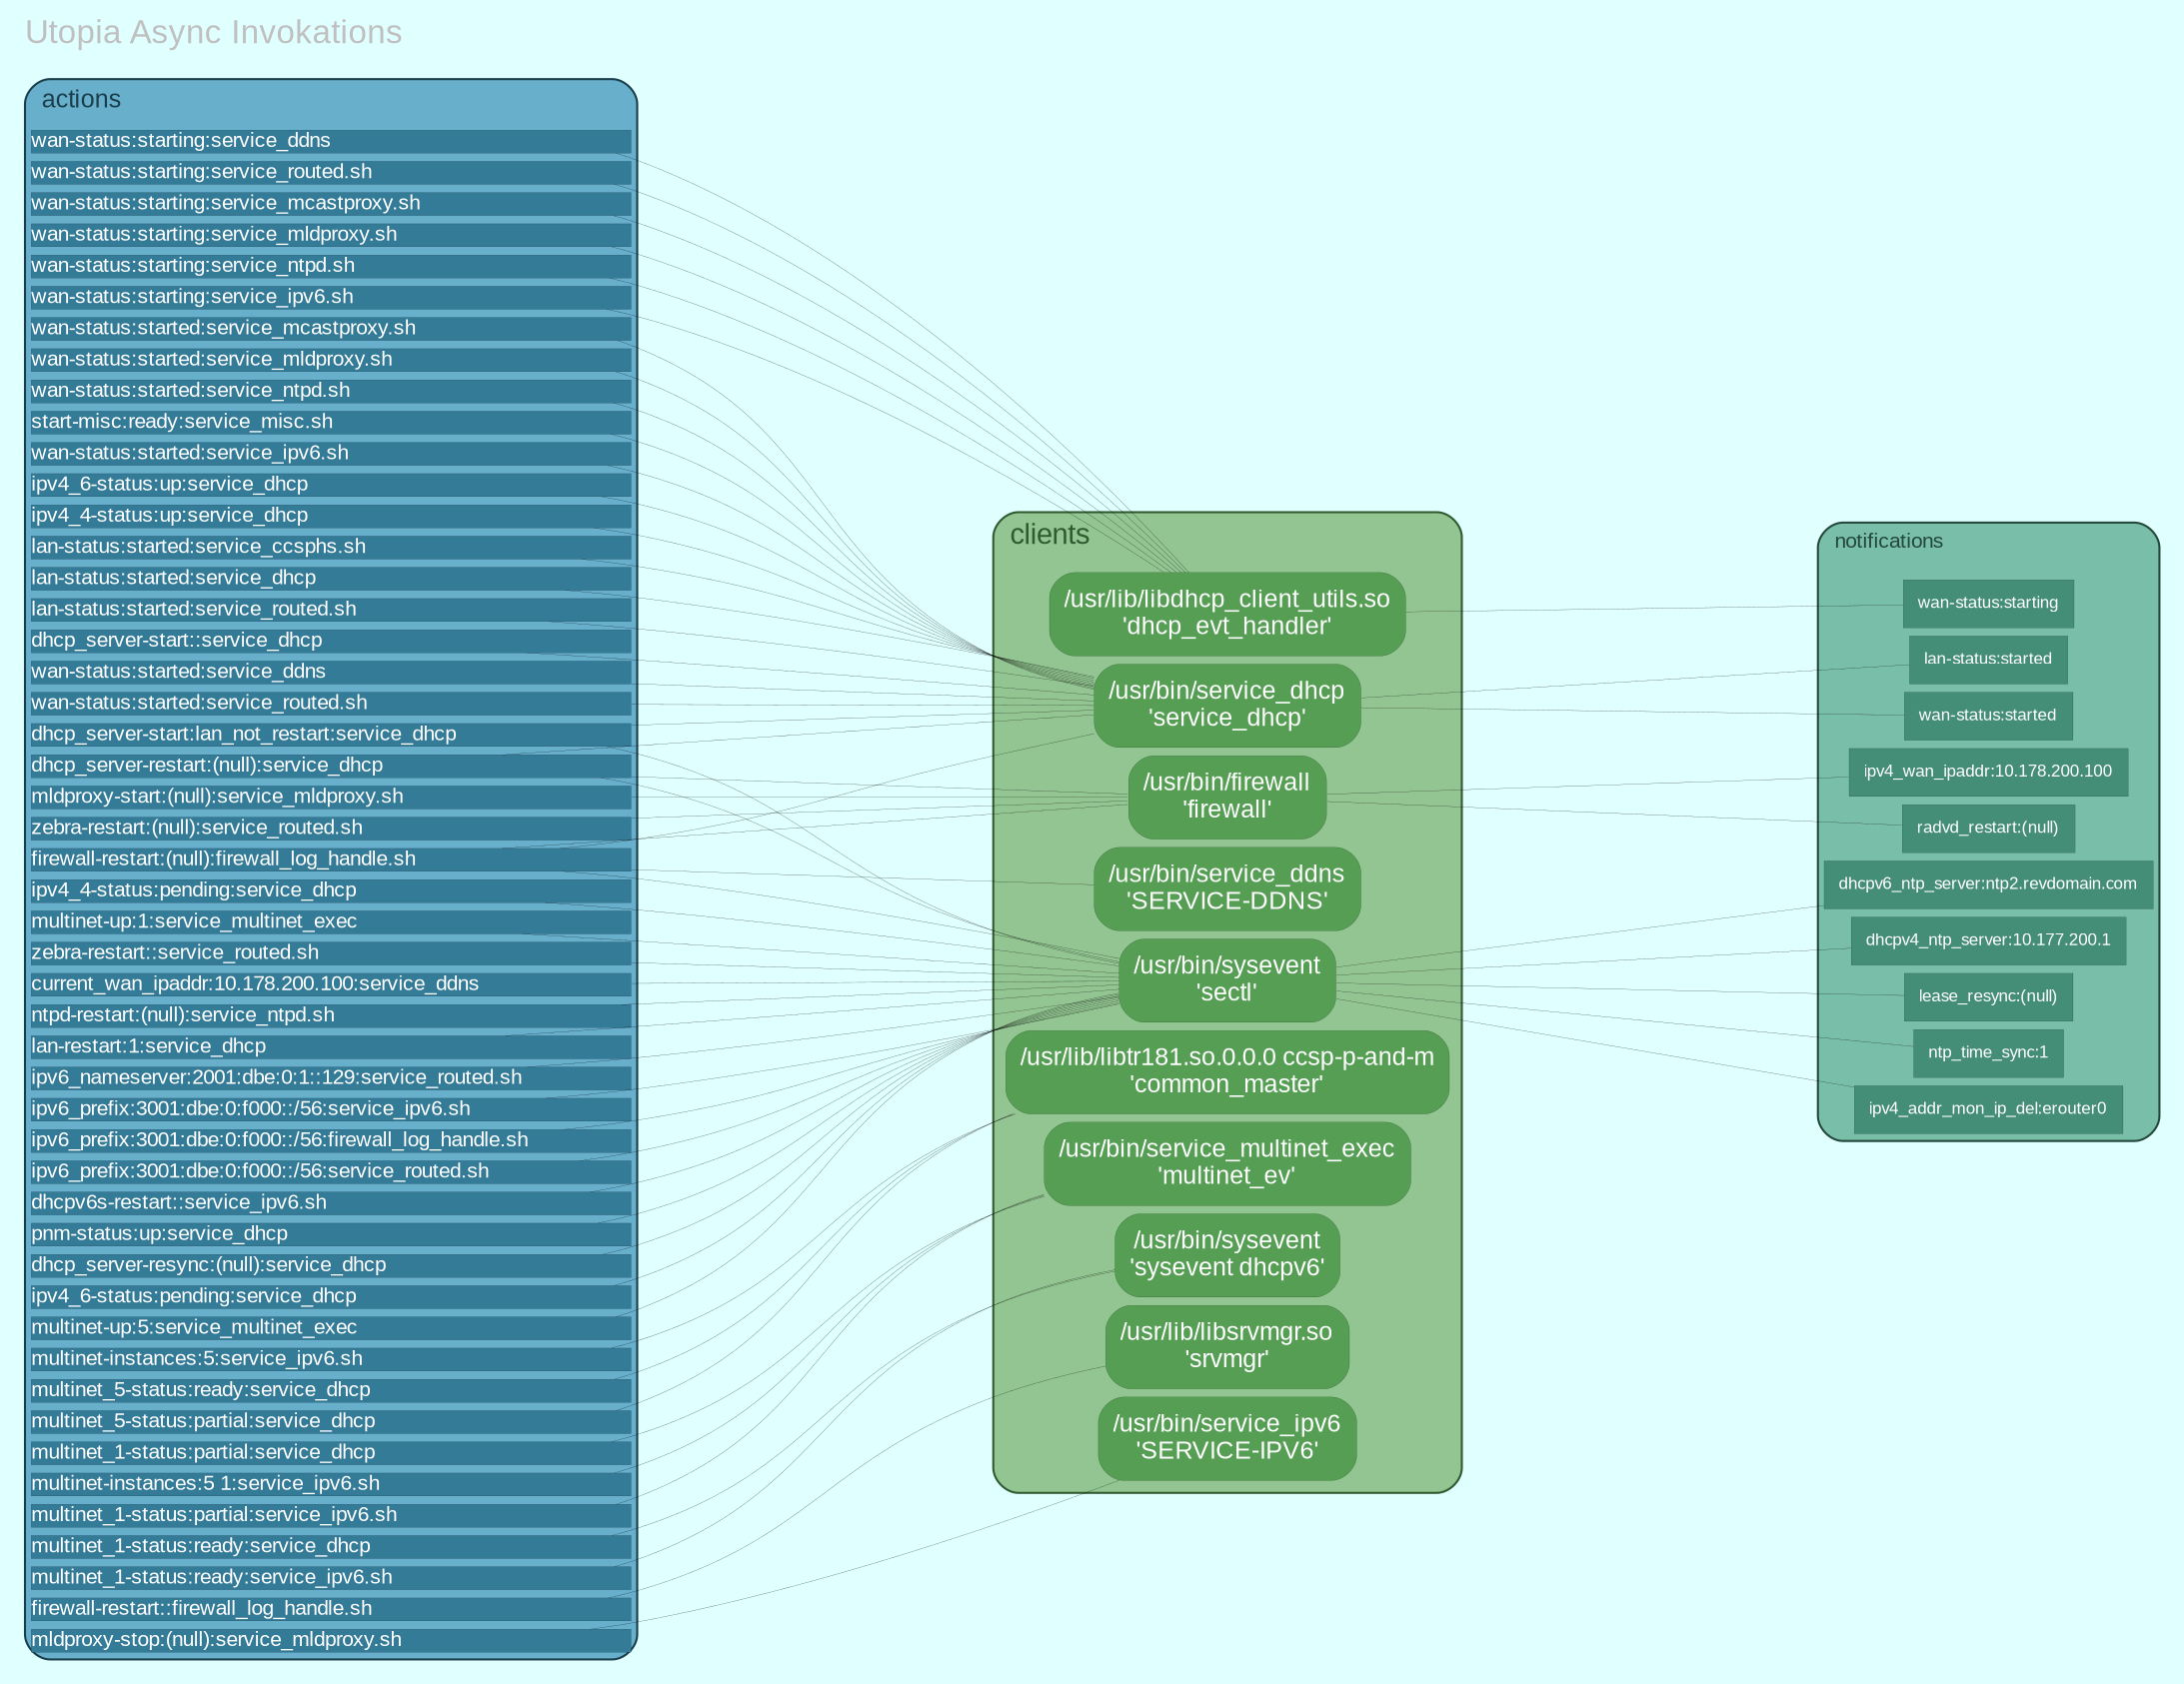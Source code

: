 digraph {
bgcolor=lightcyan
rankdir=LR
nodesep="0.05"
ranksep="2.5"
fontname="Arial"; fontsize=16; fontcolor=grey
label="Utopia Async Invokations"
labelloc=top
labeljust="l"
edge [color=black arrowsize=0.5 penwidth=0.1]
subgraph cluster_f37bd2f66651e7d46f6d38440f2bc5dd {
margin=3;
penwidth=1.0;
fillcolor="#79BEA8";
color="#23483C";
fontcolor="#23483C";
fontsize=10;
node[fontname="Arial" height=0 margin="0.1" penwidth=0.1];
label="notifications\l";
style="filled, rounded";
_fac04ca68a48af91f0290001604a2463 [label="" shape=plaintext style=invisible]
_b1e5fdb8fa8aa3b5d01f1e6d39594324 [label="lan-status:started\l" fontsize=8 style="filled" width="0" shape="box" fillcolor="#448D76" color="#093426" fontcolor="white" tooltip="" URL=""]
_b1e5fdb8fa8aa3b5d01f1e6d39594324 [label="lan-status:started\l" fontsize=8 style="filled" width="0" shape="box" fillcolor="#448D76" color="#093426" fontcolor="white" tooltip="" URL=""]
_e1937a0febe52ea6ca07fad7800ee472 [label="wan-status:starting\l" fontsize=8 style="filled" width="0" shape="box" fillcolor="#448D76" color="#093426" fontcolor="white" tooltip="" URL=""]
_e1937a0febe52ea6ca07fad7800ee472 [label="wan-status:starting\l" fontsize=8 style="filled" width="0" shape="box" fillcolor="#448D76" color="#093426" fontcolor="white" tooltip="" URL=""]
_e1937a0febe52ea6ca07fad7800ee472 [label="wan-status:starting\l" fontsize=8 style="filled" width="0" shape="box" fillcolor="#448D76" color="#093426" fontcolor="white" tooltip="" URL=""]
_e1937a0febe52ea6ca07fad7800ee472 [label="wan-status:starting\l" fontsize=8 style="filled" width="0" shape="box" fillcolor="#448D76" color="#093426" fontcolor="white" tooltip="" URL=""]
_c46119433872ea05b77114b5889e4d1b [label="dhcpv6_ntp_server:ntp2.revdomain.com\l" fontsize=8 style="filled" width="0" shape="box" fillcolor="#448D76" color="#093426" fontcolor="white" tooltip="" URL=""]
_c46119433872ea05b77114b5889e4d1b [label="dhcpv6_ntp_server:ntp2.revdomain.com\l" fontsize=8 style="filled" width="0" shape="box" fillcolor="#448D76" color="#093426" fontcolor="white" tooltip="" URL=""]
_b353c100c7d9d88b52eb5f35501679d6 [label="wan-status:started\l" fontsize=8 style="filled" width="0" shape="box" fillcolor="#448D76" color="#093426" fontcolor="white" tooltip="" URL=""]
_b353c100c7d9d88b52eb5f35501679d6 [label="wan-status:started\l" fontsize=8 style="filled" width="0" shape="box" fillcolor="#448D76" color="#093426" fontcolor="white" tooltip="" URL=""]
_b353c100c7d9d88b52eb5f35501679d6 [label="wan-status:started\l" fontsize=8 style="filled" width="0" shape="box" fillcolor="#448D76" color="#093426" fontcolor="white" tooltip="" URL=""]
_b353c100c7d9d88b52eb5f35501679d6 [label="wan-status:started\l" fontsize=8 style="filled" width="0" shape="box" fillcolor="#448D76" color="#093426" fontcolor="white" tooltip="" URL=""]
_42e8f4113e0d9dae059863857e86027c [label="radvd_restart:(null)\l" fontsize=8 style="filled" width="0" shape="box" fillcolor="#448D76" color="#093426" fontcolor="white" tooltip="" URL=""]
_42e8f4113e0d9dae059863857e86027c [label="radvd_restart:(null)\l" fontsize=8 style="filled" width="0" shape="box" fillcolor="#448D76" color="#093426" fontcolor="white" tooltip="" URL=""]
_7943d9962c734e9cad1efd82b7aba27d [label="ipv4_wan_ipaddr:10.178.200.100\l" fontsize=8 style="filled" width="0" shape="box" fillcolor="#448D76" color="#093426" fontcolor="white" tooltip="" URL=""]
_7943d9962c734e9cad1efd82b7aba27d [label="ipv4_wan_ipaddr:10.178.200.100\l" fontsize=8 style="filled" width="0" shape="box" fillcolor="#448D76" color="#093426" fontcolor="white" tooltip="" URL=""]
_626dde08eb05f6dfd3650a9c294768b2 [label="ipv4_addr_mon_ip_del:erouter0\l" fontsize=8 style="filled" width="0" shape="box" fillcolor="#448D76" color="#093426" fontcolor="white" tooltip="" URL=""]
_626dde08eb05f6dfd3650a9c294768b2 [label="ipv4_addr_mon_ip_del:erouter0\l" fontsize=8 style="filled" width="0" shape="box" fillcolor="#448D76" color="#093426" fontcolor="white" tooltip="" URL=""]
_34cfd37bdd4d86876a5b95b75cb6a530 [label="dhcpv4_ntp_server:10.177.200.1\l" fontsize=8 style="filled" width="0" shape="box" fillcolor="#448D76" color="#093426" fontcolor="white" tooltip="" URL=""]
_34cfd37bdd4d86876a5b95b75cb6a530 [label="dhcpv4_ntp_server:10.177.200.1\l" fontsize=8 style="filled" width="0" shape="box" fillcolor="#448D76" color="#093426" fontcolor="white" tooltip="" URL=""]
_eb005f4e735e49f7ee9ad081ce15c349 [label="lease_resync:(null)\l" fontsize=8 style="filled" width="0" shape="box" fillcolor="#448D76" color="#093426" fontcolor="white" tooltip="" URL=""]
_eb005f4e735e49f7ee9ad081ce15c349 [label="lease_resync:(null)\l" fontsize=8 style="filled" width="0" shape="box" fillcolor="#448D76" color="#093426" fontcolor="white" tooltip="" URL=""]
_eb005f4e735e49f7ee9ad081ce15c349 [label="lease_resync:(null)\l" fontsize=8 style="filled" width="0" shape="box" fillcolor="#448D76" color="#093426" fontcolor="white" tooltip="" URL=""]
_eb005f4e735e49f7ee9ad081ce15c349 [label="lease_resync:(null)\l" fontsize=8 style="filled" width="0" shape="box" fillcolor="#448D76" color="#093426" fontcolor="white" tooltip="" URL=""]
_eb005f4e735e49f7ee9ad081ce15c349 [label="lease_resync:(null)\l" fontsize=8 style="filled" width="0" shape="box" fillcolor="#448D76" color="#093426" fontcolor="white" tooltip="" URL=""]
_eb005f4e735e49f7ee9ad081ce15c349 [label="lease_resync:(null)\l" fontsize=8 style="filled" width="0" shape="box" fillcolor="#448D76" color="#093426" fontcolor="white" tooltip="" URL=""]
_eb005f4e735e49f7ee9ad081ce15c349 [label="lease_resync:(null)\l" fontsize=8 style="filled" width="0" shape="box" fillcolor="#448D76" color="#093426" fontcolor="white" tooltip="" URL=""]
_eb005f4e735e49f7ee9ad081ce15c349 [label="lease_resync:(null)\l" fontsize=8 style="filled" width="0" shape="box" fillcolor="#448D76" color="#093426" fontcolor="white" tooltip="" URL=""]
_eb005f4e735e49f7ee9ad081ce15c349 [label="lease_resync:(null)\l" fontsize=8 style="filled" width="0" shape="box" fillcolor="#448D76" color="#093426" fontcolor="white" tooltip="" URL=""]
_eb005f4e735e49f7ee9ad081ce15c349 [label="lease_resync:(null)\l" fontsize=8 style="filled" width="0" shape="box" fillcolor="#448D76" color="#093426" fontcolor="white" tooltip="" URL=""]
_eb005f4e735e49f7ee9ad081ce15c349 [label="lease_resync:(null)\l" fontsize=8 style="filled" width="0" shape="box" fillcolor="#448D76" color="#093426" fontcolor="white" tooltip="" URL=""]
_eb005f4e735e49f7ee9ad081ce15c349 [label="lease_resync:(null)\l" fontsize=8 style="filled" width="0" shape="box" fillcolor="#448D76" color="#093426" fontcolor="white" tooltip="" URL=""]
_43e52ba5c20f9d619826ca8492d1b0d1 [label="ntp_time_sync:1\l" fontsize=8 style="filled" width="0" shape="box" fillcolor="#448D76" color="#093426" fontcolor="white" tooltip="" URL=""]
_43e52ba5c20f9d619826ca8492d1b0d1 [label="ntp_time_sync:1\l" fontsize=8 style="filled" width="0" shape="box" fillcolor="#448D76" color="#093426" fontcolor="white" tooltip="" URL=""]
}
subgraph cluster_fac04ca68a48af91f0290001604a2463 {
margin=6;
penwidth=1.0;
fillcolor="#92C591";
color="#305A30";
fontcolor="#305A30";
fontsize=14;
node[fontname="Arial" height=0 margin="0.1" penwidth=0.1];
label="clients\l";
style="filled, rounded";
_fac04ca68a48af91f0290001604a2463 [label="" shape=plaintext style=invisible]
_d8b331abc3de4eadb9f080a5a0278e9f [label="/usr/bin/service_dhcp
'service_dhcp'" fontsize=12 style="filled,rounded" width="0" shape="box" fillcolor="#559E54" color="#0A3409" fontcolor="white" tooltip="" URL=""]
_4832b8934581ad9d8d499bf49acadbcf [label="/usr/lib/libdhcp_client_utils.so
'dhcp_evt_handler'" fontsize=12 style="filled,rounded" width="0" shape="box" fillcolor="#559E54" color="#0A3409" fontcolor="white" tooltip="" URL=""]
_5309a5e663f34a4bd54178ec47889544 [label="/usr/bin/sysevent
'sectl'" fontsize=12 style="filled,rounded" width="0" shape="box" fillcolor="#559E54" color="#0A3409" fontcolor="white" tooltip="" URL=""]
_0b384a36abe12ef81c212e53c972569a [label="/usr/bin/firewall
'firewall'" fontsize=12 style="filled,rounded" width="0" shape="box" fillcolor="#559E54" color="#0A3409" fontcolor="white" tooltip="" URL=""]
_eaa0229dab7f1d3dcfc51c439957fc5f [label="/usr/lib/libtr181.so.0.0.0 ccsp-p-and-m
'common_master'" fontsize=12 style="filled,rounded" width="0" shape="box" fillcolor="#559E54" color="#0A3409" fontcolor="white" tooltip="" URL=""]
_fe57a2f6d42c44380232bb74bfca0248 [label="/usr/bin/service_multinet_exec
'multinet_ev'" fontsize=12 style="filled,rounded" width="0" shape="box" fillcolor="#559E54" color="#0A3409" fontcolor="white" tooltip="" URL=""]
_df0c5b8efabcfbbdf3cc83dc81d05bfa [label="/usr/bin/sysevent
'sysevent dhcpv6'" fontsize=12 style="filled,rounded" width="0" shape="box" fillcolor="#559E54" color="#0A3409" fontcolor="white" tooltip="" URL=""]
_5a866a3c20430e95efea4e114b9810aa [label="/usr/lib/libsrvmgr.so
'srvmgr'" fontsize=12 style="filled,rounded" width="0" shape="box" fillcolor="#559E54" color="#0A3409" fontcolor="white" tooltip="" URL=""]
_6eb51fc3b0463c5722d44d93c4932914 [label="/usr/bin/service_ipv6
'SERVICE-IPV6'" fontsize=12 style="filled,rounded" width="0" shape="box" fillcolor="#559E54" color="#0A3409" fontcolor="white" tooltip="" URL=""]
_21980215d51c34f409119a0ee393ed45 [label="/usr/bin/service_ddns
'SERVICE-DDNS'" fontsize=12 style="filled,rounded" width="0" shape="box" fillcolor="#559E54" color="#0A3409" fontcolor="white" tooltip="" URL=""]
}
subgraph cluster_ebb67a4271abe715344471b0f16321f6 {
margin=3;
penwidth=1.0;
fillcolor="#67AFCB";
color="#1A3E4C";
fontcolor="#1A3E4C";
fontsize=12;
node[fontname="Arial" height=0 margin=0 penwidth=0.1];
label="actions\l";
style="filled,rounded";
_fac04ca68a48af91f0290001604a2463 [label="" shape=plaintext style=invisible]
_454972dec10de0a339fbe444a8265b8e [label="pnm-status:up:service_dhcp\l" fontsize=10 style="filled" width="4" shape="box" fillcolor="#347B98" color="#092834" fontcolor="white" tooltip="" URL=""]
_454972dec10de0a339fbe444a8265b8e [label="pnm-status:up:service_dhcp\l" fontsize=10 style="filled" width="4" shape="box" fillcolor="#347B98" color="#092834" fontcolor="white" tooltip="" URL=""]
_54233effa6a64f5f1c419da07fd89b74 [label="dhcp_server-resync:(null):service_dhcp\l" fontsize=10 style="filled" width="4" shape="box" fillcolor="#347B98" color="#092834" fontcolor="white" tooltip="" URL=""]
_54233effa6a64f5f1c419da07fd89b74 [label="dhcp_server-resync:(null):service_dhcp\l" fontsize=10 style="filled" width="4" shape="box" fillcolor="#347B98" color="#092834" fontcolor="white" tooltip="" URL=""]
_90dc76c5c364f5d9e505fd703fbf30dd [label="ipv4_6-status:pending:service_dhcp\l" fontsize=10 style="filled" width="4" shape="box" fillcolor="#347B98" color="#092834" fontcolor="white" tooltip="" URL=""]
_90dc76c5c364f5d9e505fd703fbf30dd [label="ipv4_6-status:pending:service_dhcp\l" fontsize=10 style="filled" width="4" shape="box" fillcolor="#347B98" color="#092834" fontcolor="white" tooltip="" URL=""]
_0748493c72f74f3bf208e83379719b5a [label="multinet-up:5:service_multinet_exec\l" fontsize=10 style="filled" width="4" shape="box" fillcolor="#347B98" color="#092834" fontcolor="white" tooltip="" URL=""]
_0748493c72f74f3bf208e83379719b5a [label="multinet-up:5:service_multinet_exec\l" fontsize=10 style="filled" width="4" shape="box" fillcolor="#347B98" color="#092834" fontcolor="white" tooltip="" URL=""]
_2566b2119a57c1f60f2a2d2926f95e35 [label="ipv4_4-status:pending:service_dhcp\l" fontsize=10 style="filled" width="4" shape="box" fillcolor="#347B98" color="#092834" fontcolor="white" tooltip="" URL=""]
_2566b2119a57c1f60f2a2d2926f95e35 [label="ipv4_4-status:pending:service_dhcp\l" fontsize=10 style="filled" width="4" shape="box" fillcolor="#347B98" color="#092834" fontcolor="white" tooltip="" URL=""]
_20dd05ff2aab1bf5af96f6d260e57042 [label="multinet-up:1:service_multinet_exec\l" fontsize=10 style="filled" width="4" shape="box" fillcolor="#347B98" color="#092834" fontcolor="white" tooltip="" URL=""]
_20dd05ff2aab1bf5af96f6d260e57042 [label="multinet-up:1:service_multinet_exec\l" fontsize=10 style="filled" width="4" shape="box" fillcolor="#347B98" color="#092834" fontcolor="white" tooltip="" URL=""]
_022d3e61001443b0fad1957b6e288d27 [label="multinet_5-status:partial:service_dhcp\l" fontsize=10 style="filled" width="4" shape="box" fillcolor="#347B98" color="#092834" fontcolor="white" tooltip="" URL=""]
_022d3e61001443b0fad1957b6e288d27 [label="multinet_5-status:partial:service_dhcp\l" fontsize=10 style="filled" width="4" shape="box" fillcolor="#347B98" color="#092834" fontcolor="white" tooltip="" URL=""]
_e48c1b3eb3d88a852a9bb3104fffcf69 [label="multinet-instances:5:service_ipv6.sh\l" fontsize=10 style="filled" width="4" shape="box" fillcolor="#347B98" color="#092834" fontcolor="white" tooltip="" URL=""]
_e48c1b3eb3d88a852a9bb3104fffcf69 [label="multinet-instances:5:service_ipv6.sh\l" fontsize=10 style="filled" width="4" shape="box" fillcolor="#347B98" color="#092834" fontcolor="white" tooltip="" URL=""]
_4858874240f2b0c76b8c4d882b7212c1 [label="multinet_5-status:ready:service_dhcp\l" fontsize=10 style="filled" width="4" shape="box" fillcolor="#347B98" color="#092834" fontcolor="white" tooltip="" URL=""]
_4858874240f2b0c76b8c4d882b7212c1 [label="multinet_5-status:ready:service_dhcp\l" fontsize=10 style="filled" width="4" shape="box" fillcolor="#347B98" color="#092834" fontcolor="white" tooltip="" URL=""]
_d1c628af1f12371b9862c7e75b337c0c [label="multinet_1-status:partial:service_ipv6.sh\l" fontsize=10 style="filled" width="4" shape="box" fillcolor="#347B98" color="#092834" fontcolor="white" tooltip="" URL=""]
_d1c628af1f12371b9862c7e75b337c0c [label="multinet_1-status:partial:service_ipv6.sh\l" fontsize=10 style="filled" width="4" shape="box" fillcolor="#347B98" color="#092834" fontcolor="white" tooltip="" URL=""]
_9ab2899d235b9fe78f6b959adb327376 [label="multinet_1-status:partial:service_dhcp\l" fontsize=10 style="filled" width="4" shape="box" fillcolor="#347B98" color="#092834" fontcolor="white" tooltip="" URL=""]
_9ab2899d235b9fe78f6b959adb327376 [label="multinet_1-status:partial:service_dhcp\l" fontsize=10 style="filled" width="4" shape="box" fillcolor="#347B98" color="#092834" fontcolor="white" tooltip="" URL=""]
_161e20ef03b3ce4e20353d4a264cb9ee [label="multinet-instances:5 1:service_ipv6.sh\l" fontsize=10 style="filled" width="4" shape="box" fillcolor="#347B98" color="#092834" fontcolor="white" tooltip="" URL=""]
_161e20ef03b3ce4e20353d4a264cb9ee [label="multinet-instances:5 1:service_ipv6.sh\l" fontsize=10 style="filled" width="4" shape="box" fillcolor="#347B98" color="#092834" fontcolor="white" tooltip="" URL=""]
_6b0f25563b935fc1dbc6b0f852876c29 [label="dhcp_server-start:lan_not_restart:service_dhcp\l" fontsize=10 style="filled" width="4" shape="box" fillcolor="#347B98" color="#092834" fontcolor="white" tooltip="" URL=""]
_6b0f25563b935fc1dbc6b0f852876c29 [label="dhcp_server-start:lan_not_restart:service_dhcp\l" fontsize=10 style="filled" width="4" shape="box" fillcolor="#347B98" color="#092834" fontcolor="white" tooltip="" URL=""]
_b708ffc35f0abbc9303f6d63c2d9d5ad [label="multinet_1-status:ready:service_ipv6.sh\l" fontsize=10 style="filled" width="4" shape="box" fillcolor="#347B98" color="#092834" fontcolor="white" tooltip="" URL=""]
_20d3df83d8870db0cf99cf86bd5787e8 [label="multinet_1-status:ready:service_dhcp\l" fontsize=10 style="filled" width="4" shape="box" fillcolor="#347B98" color="#092834" fontcolor="white" tooltip="" URL=""]
_b708ffc35f0abbc9303f6d63c2d9d5ad [label="multinet_1-status:ready:service_ipv6.sh\l" fontsize=10 style="filled" width="4" shape="box" fillcolor="#347B98" color="#092834" fontcolor="white" tooltip="" URL=""]
_20d3df83d8870db0cf99cf86bd5787e8 [label="multinet_1-status:ready:service_dhcp\l" fontsize=10 style="filled" width="4" shape="box" fillcolor="#347B98" color="#092834" fontcolor="white" tooltip="" URL=""]
_bb4344d9ff7b595018ad0008afaaa426 [label="ipv4_6-status:up:service_dhcp\l" fontsize=10 style="filled" width="4" shape="box" fillcolor="#347B98" color="#092834" fontcolor="white" tooltip="" URL=""]
_bb4344d9ff7b595018ad0008afaaa426 [label="ipv4_6-status:up:service_dhcp\l" fontsize=10 style="filled" width="4" shape="box" fillcolor="#347B98" color="#092834" fontcolor="white" tooltip="" URL=""]
_bb4344d9ff7b595018ad0008afaaa426 [label="ipv4_6-status:up:service_dhcp\l" fontsize=10 style="filled" width="4" shape="box" fillcolor="#347B98" color="#092834" fontcolor="white" tooltip="" URL=""]
_bb4344d9ff7b595018ad0008afaaa426 [label="ipv4_6-status:up:service_dhcp\l" fontsize=10 style="filled" width="4" shape="box" fillcolor="#347B98" color="#092834" fontcolor="white" tooltip="" URL=""]
_242cecb563d04a5a5da77ee3d800ed66 [label="ipv4_4-status:up:service_dhcp\l" fontsize=10 style="filled" width="4" shape="box" fillcolor="#347B98" color="#092834" fontcolor="white" tooltip="" URL=""]
_242cecb563d04a5a5da77ee3d800ed66 [label="ipv4_4-status:up:service_dhcp\l" fontsize=10 style="filled" width="4" shape="box" fillcolor="#347B98" color="#092834" fontcolor="white" tooltip="" URL=""]
_6b0f25563b935fc1dbc6b0f852876c29 [label="dhcp_server-start:lan_not_restart:service_dhcp\l" fontsize=10 style="filled" width="4" shape="box" fillcolor="#347B98" color="#092834" fontcolor="white" tooltip="" URL=""]
_6b0f25563b935fc1dbc6b0f852876c29 [label="dhcp_server-start:lan_not_restart:service_dhcp\l" fontsize=10 style="filled" width="4" shape="box" fillcolor="#347B98" color="#092834" fontcolor="white" tooltip="" URL=""]
_6b0f25563b935fc1dbc6b0f852876c29 [label="dhcp_server-start:lan_not_restart:service_dhcp\l" fontsize=10 style="filled" width="4" shape="box" fillcolor="#347B98" color="#092834" fontcolor="white" tooltip="" URL=""]
_6b0f25563b935fc1dbc6b0f852876c29 [label="dhcp_server-start:lan_not_restart:service_dhcp\l" fontsize=10 style="filled" width="4" shape="box" fillcolor="#347B98" color="#092834" fontcolor="white" tooltip="" URL=""]
_0fee472a6586e28c1eb4291ddeadf7a0 [label="lan-status:started:service_ccsphs.sh\l" fontsize=10 style="filled" width="4" shape="box" fillcolor="#347B98" color="#092834" fontcolor="white" tooltip="" URL=""]
_200eab89582a5148abf9f83149f18b7c [label="lan-status:started:service_dhcp\l" fontsize=10 style="filled" width="4" shape="box" fillcolor="#347B98" color="#092834" fontcolor="white" tooltip="" URL=""]
_f624f7d3e042a43f67b4e21d0f7ef67b [label="lan-status:started:service_routed.sh\l" fontsize=10 style="filled" width="4" shape="box" fillcolor="#347B98" color="#092834" fontcolor="white" tooltip="" URL=""]
_0fee472a6586e28c1eb4291ddeadf7a0 [label="lan-status:started:service_ccsphs.sh\l" fontsize=10 style="filled" width="4" shape="box" fillcolor="#347B98" color="#092834" fontcolor="white" tooltip="" URL=""]
_200eab89582a5148abf9f83149f18b7c [label="lan-status:started:service_dhcp\l" fontsize=10 style="filled" width="4" shape="box" fillcolor="#347B98" color="#092834" fontcolor="white" tooltip="" URL=""]
_f624f7d3e042a43f67b4e21d0f7ef67b [label="lan-status:started:service_routed.sh\l" fontsize=10 style="filled" width="4" shape="box" fillcolor="#347B98" color="#092834" fontcolor="white" tooltip="" URL=""]
_9cdc64eea1d68528b2fc2d6e93c57579 [label="dhcp_server-start::service_dhcp\l" fontsize=10 style="filled" width="4" shape="box" fillcolor="#347B98" color="#092834" fontcolor="white" tooltip="" URL=""]
_9cdc64eea1d68528b2fc2d6e93c57579 [label="dhcp_server-start::service_dhcp\l" fontsize=10 style="filled" width="4" shape="box" fillcolor="#347B98" color="#092834" fontcolor="white" tooltip="" URL=""]
_9417f520551002424cd845e1a845134a [label="firewall-restart::firewall_log_handle.sh\l" fontsize=10 style="filled" width="4" shape="box" fillcolor="#347B98" color="#092834" fontcolor="white" tooltip="" URL=""]
_9417f520551002424cd845e1a845134a [label="firewall-restart::firewall_log_handle.sh\l" fontsize=10 style="filled" width="4" shape="box" fillcolor="#347B98" color="#092834" fontcolor="white" tooltip="" URL=""]
_bde9546534fddac83508f8d0fe1bff3b [label="wan-status:starting:service_ipv6.sh\l" fontsize=10 style="filled" width="4" shape="box" fillcolor="#347B98" color="#092834" fontcolor="white" tooltip="" URL=""]
_bde9546534fddac83508f8d0fe1bff3b [label="wan-status:starting:service_ipv6.sh\l" fontsize=10 style="filled" width="4" shape="box" fillcolor="#347B98" color="#092834" fontcolor="white" tooltip="" URL=""]
_8f2de62466a4ac6863d1c61497991d2d [label="wan-status:starting:service_ddns\l" fontsize=10 style="filled" width="4" shape="box" fillcolor="#347B98" color="#092834" fontcolor="white" tooltip="" URL=""]
_ab984852639f7febe7006643431a321f [label="wan-status:starting:service_routed.sh\l" fontsize=10 style="filled" width="4" shape="box" fillcolor="#347B98" color="#092834" fontcolor="white" tooltip="" URL=""]
_fc0abf2f3105b7763b2bb03c96e4fe5e [label="wan-status:starting:service_mcastproxy.sh\l" fontsize=10 style="filled" width="4" shape="box" fillcolor="#347B98" color="#092834" fontcolor="white" tooltip="" URL=""]
_b25b96d4fbc498740e34f2c9de07d208 [label="wan-status:starting:service_mldproxy.sh\l" fontsize=10 style="filled" width="4" shape="box" fillcolor="#347B98" color="#092834" fontcolor="white" tooltip="" URL=""]
_faa13d298a942f25cb4f3d1b26346e24 [label="wan-status:starting:service_ntpd.sh\l" fontsize=10 style="filled" width="4" shape="box" fillcolor="#347B98" color="#092834" fontcolor="white" tooltip="" URL=""]
_8f2de62466a4ac6863d1c61497991d2d [label="wan-status:starting:service_ddns\l" fontsize=10 style="filled" width="4" shape="box" fillcolor="#347B98" color="#092834" fontcolor="white" tooltip="" URL=""]
_ab984852639f7febe7006643431a321f [label="wan-status:starting:service_routed.sh\l" fontsize=10 style="filled" width="4" shape="box" fillcolor="#347B98" color="#092834" fontcolor="white" tooltip="" URL=""]
_fc0abf2f3105b7763b2bb03c96e4fe5e [label="wan-status:starting:service_mcastproxy.sh\l" fontsize=10 style="filled" width="4" shape="box" fillcolor="#347B98" color="#092834" fontcolor="white" tooltip="" URL=""]
_b25b96d4fbc498740e34f2c9de07d208 [label="wan-status:starting:service_mldproxy.sh\l" fontsize=10 style="filled" width="4" shape="box" fillcolor="#347B98" color="#092834" fontcolor="white" tooltip="" URL=""]
_faa13d298a942f25cb4f3d1b26346e24 [label="wan-status:starting:service_ntpd.sh\l" fontsize=10 style="filled" width="4" shape="box" fillcolor="#347B98" color="#092834" fontcolor="white" tooltip="" URL=""]
_11d33bca54197e2b89ef3a465009594a [label="ipv6_nameserver:2001:dbe:0:1::129:service_routed.sh\l" fontsize=10 style="filled" width="4" shape="box" fillcolor="#347B98" color="#092834" fontcolor="white" tooltip="" URL=""]
_11d33bca54197e2b89ef3a465009594a [label="ipv6_nameserver:2001:dbe:0:1::129:service_routed.sh\l" fontsize=10 style="filled" width="4" shape="box" fillcolor="#347B98" color="#092834" fontcolor="white" tooltip="" URL=""]
_8c51c514af72d8c085d4d5a222ba4cf3 [label="ipv6_prefix:3001:dbe:0:f000::/56:service_ipv6.sh\l" fontsize=10 style="filled" width="4" shape="box" fillcolor="#347B98" color="#092834" fontcolor="white" tooltip="" URL=""]
_2f2aae3b8f84ba4269435ad39497f8d7 [label="ipv6_prefix:3001:dbe:0:f000::/56:firewall_log_handle.sh\l" fontsize=10 style="filled" width="4" shape="box" fillcolor="#347B98" color="#092834" fontcolor="white" tooltip="" URL=""]
_f857325b46d141227851f74b78a83997 [label="ipv6_prefix:3001:dbe:0:f000::/56:service_routed.sh\l" fontsize=10 style="filled" width="4" shape="box" fillcolor="#347B98" color="#092834" fontcolor="white" tooltip="" URL=""]
_8c51c514af72d8c085d4d5a222ba4cf3 [label="ipv6_prefix:3001:dbe:0:f000::/56:service_ipv6.sh\l" fontsize=10 style="filled" width="4" shape="box" fillcolor="#347B98" color="#092834" fontcolor="white" tooltip="" URL=""]
_2f2aae3b8f84ba4269435ad39497f8d7 [label="ipv6_prefix:3001:dbe:0:f000::/56:firewall_log_handle.sh\l" fontsize=10 style="filled" width="4" shape="box" fillcolor="#347B98" color="#092834" fontcolor="white" tooltip="" URL=""]
_f857325b46d141227851f74b78a83997 [label="ipv6_prefix:3001:dbe:0:f000::/56:service_routed.sh\l" fontsize=10 style="filled" width="4" shape="box" fillcolor="#347B98" color="#092834" fontcolor="white" tooltip="" URL=""]
_0da538c9f640084bbd27c287dc72c7a4 [label="mldproxy-stop:(null):service_mldproxy.sh\l" fontsize=10 style="filled" width="4" shape="box" fillcolor="#347B98" color="#092834" fontcolor="white" tooltip="" URL=""]
_0da538c9f640084bbd27c287dc72c7a4 [label="mldproxy-stop:(null):service_mldproxy.sh\l" fontsize=10 style="filled" width="4" shape="box" fillcolor="#347B98" color="#092834" fontcolor="white" tooltip="" URL=""]
_5213f8e0d39d8bbbf991c1eda259a446 [label="zebra-restart:(null):service_routed.sh\l" fontsize=10 style="filled" width="4" shape="box" fillcolor="#347B98" color="#092834" fontcolor="white" tooltip="" URL=""]
_5213f8e0d39d8bbbf991c1eda259a446 [label="zebra-restart:(null):service_routed.sh\l" fontsize=10 style="filled" width="4" shape="box" fillcolor="#347B98" color="#092834" fontcolor="white" tooltip="" URL=""]
_5213f8e0d39d8bbbf991c1eda259a446 [label="zebra-restart:(null):service_routed.sh\l" fontsize=10 style="filled" width="4" shape="box" fillcolor="#347B98" color="#092834" fontcolor="white" tooltip="" URL=""]
_5213f8e0d39d8bbbf991c1eda259a446 [label="zebra-restart:(null):service_routed.sh\l" fontsize=10 style="filled" width="4" shape="box" fillcolor="#347B98" color="#092834" fontcolor="white" tooltip="" URL=""]
_b7e1e0679b5a052a348070032f06df08 [label="mldproxy-start:(null):service_mldproxy.sh\l" fontsize=10 style="filled" width="4" shape="box" fillcolor="#347B98" color="#092834" fontcolor="white" tooltip="" URL=""]
_b7e1e0679b5a052a348070032f06df08 [label="mldproxy-start:(null):service_mldproxy.sh\l" fontsize=10 style="filled" width="4" shape="box" fillcolor="#347B98" color="#092834" fontcolor="white" tooltip="" URL=""]
_d1e4a3ece4737e3d580e28f105b6e65e [label="firewall-restart:(null):firewall_log_handle.sh\l" fontsize=10 style="filled" width="4" shape="box" fillcolor="#347B98" color="#092834" fontcolor="white" tooltip="" URL=""]
_d1e4a3ece4737e3d580e28f105b6e65e [label="firewall-restart:(null):firewall_log_handle.sh\l" fontsize=10 style="filled" width="4" shape="box" fillcolor="#347B98" color="#092834" fontcolor="white" tooltip="" URL=""]
_40063e5fdc820f18c595fba620f9ed32 [label="ntpd-restart:(null):service_ntpd.sh\l" fontsize=10 style="filled" width="4" shape="box" fillcolor="#347B98" color="#092834" fontcolor="white" tooltip="" URL=""]
_40063e5fdc820f18c595fba620f9ed32 [label="ntpd-restart:(null):service_ntpd.sh\l" fontsize=10 style="filled" width="4" shape="box" fillcolor="#347B98" color="#092834" fontcolor="white" tooltip="" URL=""]
_37bcda52fcfec91c9dd81b6de531cb04 [label="lan-restart:1:service_dhcp\l" fontsize=10 style="filled" width="4" shape="box" fillcolor="#347B98" color="#092834" fontcolor="white" tooltip="" URL=""]
_37bcda52fcfec91c9dd81b6de531cb04 [label="lan-restart:1:service_dhcp\l" fontsize=10 style="filled" width="4" shape="box" fillcolor="#347B98" color="#092834" fontcolor="white" tooltip="" URL=""]
_1b440275657296e5da8a702739b3250c [label="dhcp_server-restart:(null):service_dhcp\l" fontsize=10 style="filled" width="4" shape="box" fillcolor="#347B98" color="#092834" fontcolor="white" tooltip="" URL=""]
_1b440275657296e5da8a702739b3250c [label="dhcp_server-restart:(null):service_dhcp\l" fontsize=10 style="filled" width="4" shape="box" fillcolor="#347B98" color="#092834" fontcolor="white" tooltip="" URL=""]
_d1e4a3ece4737e3d580e28f105b6e65e [label="firewall-restart:(null):firewall_log_handle.sh\l" fontsize=10 style="filled" width="4" shape="box" fillcolor="#347B98" color="#092834" fontcolor="white" tooltip="" URL=""]
_d1e4a3ece4737e3d580e28f105b6e65e [label="firewall-restart:(null):firewall_log_handle.sh\l" fontsize=10 style="filled" width="4" shape="box" fillcolor="#347B98" color="#092834" fontcolor="white" tooltip="" URL=""]
_6ec3c932ef6b9899efb86532c3415dae [label="wan-status:started:service_ipv6.sh\l" fontsize=10 style="filled" width="4" shape="box" fillcolor="#347B98" color="#092834" fontcolor="white" tooltip="" URL=""]
_6559c71ce2850ae38b80828cf7224ea3 [label="wan-status:started:service_ddns\l" fontsize=10 style="filled" width="4" shape="box" fillcolor="#347B98" color="#092834" fontcolor="white" tooltip="" URL=""]
_75506224a736be4b9e9578f997048c1e [label="wan-status:started:service_routed.sh\l" fontsize=10 style="filled" width="4" shape="box" fillcolor="#347B98" color="#092834" fontcolor="white" tooltip="" URL=""]
_7233d55fa367194997be5d7ea554b74c [label="wan-status:started:service_mcastproxy.sh\l" fontsize=10 style="filled" width="4" shape="box" fillcolor="#347B98" color="#092834" fontcolor="white" tooltip="" URL=""]
_6ce56b206c040bf717ff515cf38cf513 [label="wan-status:started:service_mldproxy.sh\l" fontsize=10 style="filled" width="4" shape="box" fillcolor="#347B98" color="#092834" fontcolor="white" tooltip="" URL=""]
_b8c93d9a1019bf2d1ecc2bdc0689a536 [label="wan-status:started:service_ntpd.sh\l" fontsize=10 style="filled" width="4" shape="box" fillcolor="#347B98" color="#092834" fontcolor="white" tooltip="" URL=""]
_6ec3c932ef6b9899efb86532c3415dae [label="wan-status:started:service_ipv6.sh\l" fontsize=10 style="filled" width="4" shape="box" fillcolor="#347B98" color="#092834" fontcolor="white" tooltip="" URL=""]
_6559c71ce2850ae38b80828cf7224ea3 [label="wan-status:started:service_ddns\l" fontsize=10 style="filled" width="4" shape="box" fillcolor="#347B98" color="#092834" fontcolor="white" tooltip="" URL=""]
_75506224a736be4b9e9578f997048c1e [label="wan-status:started:service_routed.sh\l" fontsize=10 style="filled" width="4" shape="box" fillcolor="#347B98" color="#092834" fontcolor="white" tooltip="" URL=""]
_7233d55fa367194997be5d7ea554b74c [label="wan-status:started:service_mcastproxy.sh\l" fontsize=10 style="filled" width="4" shape="box" fillcolor="#347B98" color="#092834" fontcolor="white" tooltip="" URL=""]
_6ce56b206c040bf717ff515cf38cf513 [label="wan-status:started:service_mldproxy.sh\l" fontsize=10 style="filled" width="4" shape="box" fillcolor="#347B98" color="#092834" fontcolor="white" tooltip="" URL=""]
_b8c93d9a1019bf2d1ecc2bdc0689a536 [label="wan-status:started:service_ntpd.sh\l" fontsize=10 style="filled" width="4" shape="box" fillcolor="#347B98" color="#092834" fontcolor="white" tooltip="" URL=""]
_15c872d829eb7e8b526881f517ae55b4 [label="start-misc:ready:service_misc.sh\l" fontsize=10 style="filled" width="4" shape="box" fillcolor="#347B98" color="#092834" fontcolor="white" tooltip="" URL=""]
_15c872d829eb7e8b526881f517ae55b4 [label="start-misc:ready:service_misc.sh\l" fontsize=10 style="filled" width="4" shape="box" fillcolor="#347B98" color="#092834" fontcolor="white" tooltip="" URL=""]
_1b440275657296e5da8a702739b3250c [label="dhcp_server-restart:(null):service_dhcp\l" fontsize=10 style="filled" width="4" shape="box" fillcolor="#347B98" color="#092834" fontcolor="white" tooltip="" URL=""]
_1b440275657296e5da8a702739b3250c [label="dhcp_server-restart:(null):service_dhcp\l" fontsize=10 style="filled" width="4" shape="box" fillcolor="#347B98" color="#092834" fontcolor="white" tooltip="" URL=""]
_664b6413efd62ed736e3e8113587fc90 [label="current_wan_ipaddr:10.178.200.100:service_ddns\l" fontsize=10 style="filled" width="4" shape="box" fillcolor="#347B98" color="#092834" fontcolor="white" tooltip="" URL=""]
_664b6413efd62ed736e3e8113587fc90 [label="current_wan_ipaddr:10.178.200.100:service_ddns\l" fontsize=10 style="filled" width="4" shape="box" fillcolor="#347B98" color="#092834" fontcolor="white" tooltip="" URL=""]
_d1e4a3ece4737e3d580e28f105b6e65e [label="firewall-restart:(null):firewall_log_handle.sh\l" fontsize=10 style="filled" width="4" shape="box" fillcolor="#347B98" color="#092834" fontcolor="white" tooltip="" URL=""]
_d1e4a3ece4737e3d580e28f105b6e65e [label="firewall-restart:(null):firewall_log_handle.sh\l" fontsize=10 style="filled" width="4" shape="box" fillcolor="#347B98" color="#092834" fontcolor="white" tooltip="" URL=""]
_1b440275657296e5da8a702739b3250c [label="dhcp_server-restart:(null):service_dhcp\l" fontsize=10 style="filled" width="4" shape="box" fillcolor="#347B98" color="#092834" fontcolor="white" tooltip="" URL=""]
_1b440275657296e5da8a702739b3250c [label="dhcp_server-restart:(null):service_dhcp\l" fontsize=10 style="filled" width="4" shape="box" fillcolor="#347B98" color="#092834" fontcolor="white" tooltip="" URL=""]
_d1e4a3ece4737e3d580e28f105b6e65e [label="firewall-restart:(null):firewall_log_handle.sh\l" fontsize=10 style="filled" width="4" shape="box" fillcolor="#347B98" color="#092834" fontcolor="white" tooltip="" URL=""]
_d1e4a3ece4737e3d580e28f105b6e65e [label="firewall-restart:(null):firewall_log_handle.sh\l" fontsize=10 style="filled" width="4" shape="box" fillcolor="#347B98" color="#092834" fontcolor="white" tooltip="" URL=""]
_d1e4a3ece4737e3d580e28f105b6e65e [label="firewall-restart:(null):firewall_log_handle.sh\l" fontsize=10 style="filled" width="4" shape="box" fillcolor="#347B98" color="#092834" fontcolor="white" tooltip="" URL=""]
_d1e4a3ece4737e3d580e28f105b6e65e [label="firewall-restart:(null):firewall_log_handle.sh\l" fontsize=10 style="filled" width="4" shape="box" fillcolor="#347B98" color="#092834" fontcolor="white" tooltip="" URL=""]
_d1e4a3ece4737e3d580e28f105b6e65e [label="firewall-restart:(null):firewall_log_handle.sh\l" fontsize=10 style="filled" width="4" shape="box" fillcolor="#347B98" color="#092834" fontcolor="white" tooltip="" URL=""]
_d1e4a3ece4737e3d580e28f105b6e65e [label="firewall-restart:(null):firewall_log_handle.sh\l" fontsize=10 style="filled" width="4" shape="box" fillcolor="#347B98" color="#092834" fontcolor="white" tooltip="" URL=""]
_40063e5fdc820f18c595fba620f9ed32 [label="ntpd-restart:(null):service_ntpd.sh\l" fontsize=10 style="filled" width="4" shape="box" fillcolor="#347B98" color="#092834" fontcolor="white" tooltip="" URL=""]
_40063e5fdc820f18c595fba620f9ed32 [label="ntpd-restart:(null):service_ntpd.sh\l" fontsize=10 style="filled" width="4" shape="box" fillcolor="#347B98" color="#092834" fontcolor="white" tooltip="" URL=""]
_d1e4a3ece4737e3d580e28f105b6e65e [label="firewall-restart:(null):firewall_log_handle.sh\l" fontsize=10 style="filled" width="4" shape="box" fillcolor="#347B98" color="#092834" fontcolor="white" tooltip="" URL=""]
_d1e4a3ece4737e3d580e28f105b6e65e [label="firewall-restart:(null):firewall_log_handle.sh\l" fontsize=10 style="filled" width="4" shape="box" fillcolor="#347B98" color="#092834" fontcolor="white" tooltip="" URL=""]
_d1e4a3ece4737e3d580e28f105b6e65e [label="firewall-restart:(null):firewall_log_handle.sh\l" fontsize=10 style="filled" width="4" shape="box" fillcolor="#347B98" color="#092834" fontcolor="white" tooltip="" URL=""]
_d1e4a3ece4737e3d580e28f105b6e65e [label="firewall-restart:(null):firewall_log_handle.sh\l" fontsize=10 style="filled" width="4" shape="box" fillcolor="#347B98" color="#092834" fontcolor="white" tooltip="" URL=""]
_2b65b9c39cb357edeb509ad464c9a66d [label="dhcpv6s-restart::service_ipv6.sh\l" fontsize=10 style="filled" width="4" shape="box" fillcolor="#347B98" color="#092834" fontcolor="white" tooltip="" URL=""]
_2b65b9c39cb357edeb509ad464c9a66d [label="dhcpv6s-restart::service_ipv6.sh\l" fontsize=10 style="filled" width="4" shape="box" fillcolor="#347B98" color="#092834" fontcolor="white" tooltip="" URL=""]
_fa30e2b4d0c94b143b35cc458c852fed [label="zebra-restart::service_routed.sh\l" fontsize=10 style="filled" width="4" shape="box" fillcolor="#347B98" color="#092834" fontcolor="white" tooltip="" URL=""]
_fa30e2b4d0c94b143b35cc458c852fed [label="zebra-restart::service_routed.sh\l" fontsize=10 style="filled" width="4" shape="box" fillcolor="#347B98" color="#092834" fontcolor="white" tooltip="" URL=""]
}
_d8b331abc3de4eadb9f080a5a0278e9f -> _b1e5fdb8fa8aa3b5d01f1e6d39594324[arrowhead=none];
_4832b8934581ad9d8d499bf49acadbcf -> _e1937a0febe52ea6ca07fad7800ee472[arrowhead=none];
_5309a5e663f34a4bd54178ec47889544 -> _c46119433872ea05b77114b5889e4d1b[arrowhead=none];
_d8b331abc3de4eadb9f080a5a0278e9f -> _b353c100c7d9d88b52eb5f35501679d6[arrowhead=none];
_0b384a36abe12ef81c212e53c972569a -> _42e8f4113e0d9dae059863857e86027c[arrowhead=none];
_0b384a36abe12ef81c212e53c972569a -> _7943d9962c734e9cad1efd82b7aba27d[arrowhead=none];
_5309a5e663f34a4bd54178ec47889544 -> _626dde08eb05f6dfd3650a9c294768b2[arrowhead=none];
_5309a5e663f34a4bd54178ec47889544 -> _34cfd37bdd4d86876a5b95b75cb6a530[arrowhead=none];
_5309a5e663f34a4bd54178ec47889544 -> _eb005f4e735e49f7ee9ad081ce15c349[arrowhead=none];
_5309a5e663f34a4bd54178ec47889544 -> _43e52ba5c20f9d619826ca8492d1b0d1[arrowhead=none];
_454972dec10de0a339fbe444a8265b8e -> _5309a5e663f34a4bd54178ec47889544[arrowhead=none];
_54233effa6a64f5f1c419da07fd89b74 -> _5309a5e663f34a4bd54178ec47889544[arrowhead=none];
_90dc76c5c364f5d9e505fd703fbf30dd -> _5309a5e663f34a4bd54178ec47889544[arrowhead=none];
_0748493c72f74f3bf208e83379719b5a -> _5309a5e663f34a4bd54178ec47889544[arrowhead=none];
_2566b2119a57c1f60f2a2d2926f95e35 -> _5309a5e663f34a4bd54178ec47889544[arrowhead=none];
_20dd05ff2aab1bf5af96f6d260e57042 -> _5309a5e663f34a4bd54178ec47889544[arrowhead=none];
_022d3e61001443b0fad1957b6e288d27 -> _eaa0229dab7f1d3dcfc51c439957fc5f[arrowhead=none];
_e48c1b3eb3d88a852a9bb3104fffcf69 -> _eaa0229dab7f1d3dcfc51c439957fc5f[arrowhead=none];
_4858874240f2b0c76b8c4d882b7212c1 -> _eaa0229dab7f1d3dcfc51c439957fc5f[arrowhead=none];
_d1c628af1f12371b9862c7e75b337c0c -> _fe57a2f6d42c44380232bb74bfca0248[arrowhead=none];
_9ab2899d235b9fe78f6b959adb327376 -> _fe57a2f6d42c44380232bb74bfca0248[arrowhead=none];
_161e20ef03b3ce4e20353d4a264cb9ee -> _fe57a2f6d42c44380232bb74bfca0248[arrowhead=none];
_6b0f25563b935fc1dbc6b0f852876c29 -> _5309a5e663f34a4bd54178ec47889544[arrowhead=none];
_b708ffc35f0abbc9303f6d63c2d9d5ad -> _df0c5b8efabcfbbdf3cc83dc81d05bfa[arrowhead=none];
_20d3df83d8870db0cf99cf86bd5787e8 -> _df0c5b8efabcfbbdf3cc83dc81d05bfa[arrowhead=none];
_bb4344d9ff7b595018ad0008afaaa426 -> _d8b331abc3de4eadb9f080a5a0278e9f[arrowhead=none];
_242cecb563d04a5a5da77ee3d800ed66 -> _d8b331abc3de4eadb9f080a5a0278e9f[arrowhead=none];
_6b0f25563b935fc1dbc6b0f852876c29 -> _d8b331abc3de4eadb9f080a5a0278e9f[arrowhead=none];
_0fee472a6586e28c1eb4291ddeadf7a0 -> _d8b331abc3de4eadb9f080a5a0278e9f[arrowhead=none];
_200eab89582a5148abf9f83149f18b7c -> _d8b331abc3de4eadb9f080a5a0278e9f[arrowhead=none];
_f624f7d3e042a43f67b4e21d0f7ef67b -> _d8b331abc3de4eadb9f080a5a0278e9f[arrowhead=none];
_9cdc64eea1d68528b2fc2d6e93c57579 -> _d8b331abc3de4eadb9f080a5a0278e9f[arrowhead=none];
_9417f520551002424cd845e1a845134a -> _5a866a3c20430e95efea4e114b9810aa[arrowhead=none];
_bde9546534fddac83508f8d0fe1bff3b -> _4832b8934581ad9d8d499bf49acadbcf[arrowhead=none];
_8f2de62466a4ac6863d1c61497991d2d -> _4832b8934581ad9d8d499bf49acadbcf[arrowhead=none];
_ab984852639f7febe7006643431a321f -> _4832b8934581ad9d8d499bf49acadbcf[arrowhead=none];
_fc0abf2f3105b7763b2bb03c96e4fe5e -> _4832b8934581ad9d8d499bf49acadbcf[arrowhead=none];
_b25b96d4fbc498740e34f2c9de07d208 -> _4832b8934581ad9d8d499bf49acadbcf[arrowhead=none];
_faa13d298a942f25cb4f3d1b26346e24 -> _4832b8934581ad9d8d499bf49acadbcf[arrowhead=none];
_11d33bca54197e2b89ef3a465009594a -> _5309a5e663f34a4bd54178ec47889544[arrowhead=none];
_8c51c514af72d8c085d4d5a222ba4cf3 -> _5309a5e663f34a4bd54178ec47889544[arrowhead=none];
_2f2aae3b8f84ba4269435ad39497f8d7 -> _5309a5e663f34a4bd54178ec47889544[arrowhead=none];
_f857325b46d141227851f74b78a83997 -> _5309a5e663f34a4bd54178ec47889544[arrowhead=none];
_0da538c9f640084bbd27c287dc72c7a4 -> _6eb51fc3b0463c5722d44d93c4932914[arrowhead=none];
_5213f8e0d39d8bbbf991c1eda259a446 -> _0b384a36abe12ef81c212e53c972569a[arrowhead=none];
_b7e1e0679b5a052a348070032f06df08 -> _0b384a36abe12ef81c212e53c972569a[arrowhead=none];
_d1e4a3ece4737e3d580e28f105b6e65e -> _5309a5e663f34a4bd54178ec47889544[arrowhead=none];
_40063e5fdc820f18c595fba620f9ed32 -> _5309a5e663f34a4bd54178ec47889544[arrowhead=none];
_37bcda52fcfec91c9dd81b6de531cb04 -> _5309a5e663f34a4bd54178ec47889544[arrowhead=none];
_1b440275657296e5da8a702739b3250c -> _d8b331abc3de4eadb9f080a5a0278e9f[arrowhead=none];
_d1e4a3ece4737e3d580e28f105b6e65e -> _d8b331abc3de4eadb9f080a5a0278e9f[arrowhead=none];
_6ec3c932ef6b9899efb86532c3415dae -> _d8b331abc3de4eadb9f080a5a0278e9f[arrowhead=none];
_6559c71ce2850ae38b80828cf7224ea3 -> _d8b331abc3de4eadb9f080a5a0278e9f[arrowhead=none];
_75506224a736be4b9e9578f997048c1e -> _d8b331abc3de4eadb9f080a5a0278e9f[arrowhead=none];
_7233d55fa367194997be5d7ea554b74c -> _d8b331abc3de4eadb9f080a5a0278e9f[arrowhead=none];
_6ce56b206c040bf717ff515cf38cf513 -> _d8b331abc3de4eadb9f080a5a0278e9f[arrowhead=none];
_b8c93d9a1019bf2d1ecc2bdc0689a536 -> _d8b331abc3de4eadb9f080a5a0278e9f[arrowhead=none];
_15c872d829eb7e8b526881f517ae55b4 -> _d8b331abc3de4eadb9f080a5a0278e9f[arrowhead=none];
_1b440275657296e5da8a702739b3250c -> _0b384a36abe12ef81c212e53c972569a[arrowhead=none];
_664b6413efd62ed736e3e8113587fc90 -> _5309a5e663f34a4bd54178ec47889544[arrowhead=none];
_d1e4a3ece4737e3d580e28f105b6e65e -> _21980215d51c34f409119a0ee393ed45[arrowhead=none];
_1b440275657296e5da8a702739b3250c -> _5309a5e663f34a4bd54178ec47889544[arrowhead=none];
_d1e4a3ece4737e3d580e28f105b6e65e -> _0b384a36abe12ef81c212e53c972569a[arrowhead=none];
_2b65b9c39cb357edeb509ad464c9a66d -> _5309a5e663f34a4bd54178ec47889544[arrowhead=none];
_fa30e2b4d0c94b143b35cc458c852fed -> _5309a5e663f34a4bd54178ec47889544[arrowhead=none];
}

